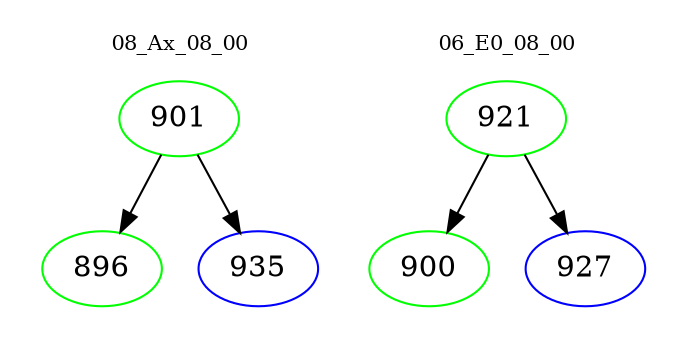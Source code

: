 digraph{
subgraph cluster_0 {
color = white
label = "08_Ax_08_00";
fontsize=10;
T0_901 [label="901", color="green"]
T0_901 -> T0_896 [color="black"]
T0_896 [label="896", color="green"]
T0_901 -> T0_935 [color="black"]
T0_935 [label="935", color="blue"]
}
subgraph cluster_1 {
color = white
label = "06_E0_08_00";
fontsize=10;
T1_921 [label="921", color="green"]
T1_921 -> T1_900 [color="black"]
T1_900 [label="900", color="green"]
T1_921 -> T1_927 [color="black"]
T1_927 [label="927", color="blue"]
}
}
